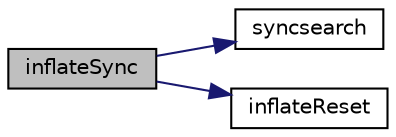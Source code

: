 digraph G
{
  edge [fontname="Helvetica",fontsize="10",labelfontname="Helvetica",labelfontsize="10"];
  node [fontname="Helvetica",fontsize="10",shape=record];
  rankdir="LR";
  Node1 [label="inflateSync",height=0.2,width=0.4,color="black", fillcolor="grey75", style="filled" fontcolor="black"];
  Node1 -> Node2 [color="midnightblue",fontsize="10",style="solid",fontname="Helvetica"];
  Node2 [label="syncsearch",height=0.2,width=0.4,color="black", fillcolor="white", style="filled",URL="$inflate_8c.html#ae9f8e5249ad99e5d9eeaf96a70257af5"];
  Node1 -> Node3 [color="midnightblue",fontsize="10",style="solid",fontname="Helvetica"];
  Node3 [label="inflateReset",height=0.2,width=0.4,color="black", fillcolor="white", style="filled",URL="$inflate_8c.html#adb02c2100f9179f4075b220395b1553c"];
}
